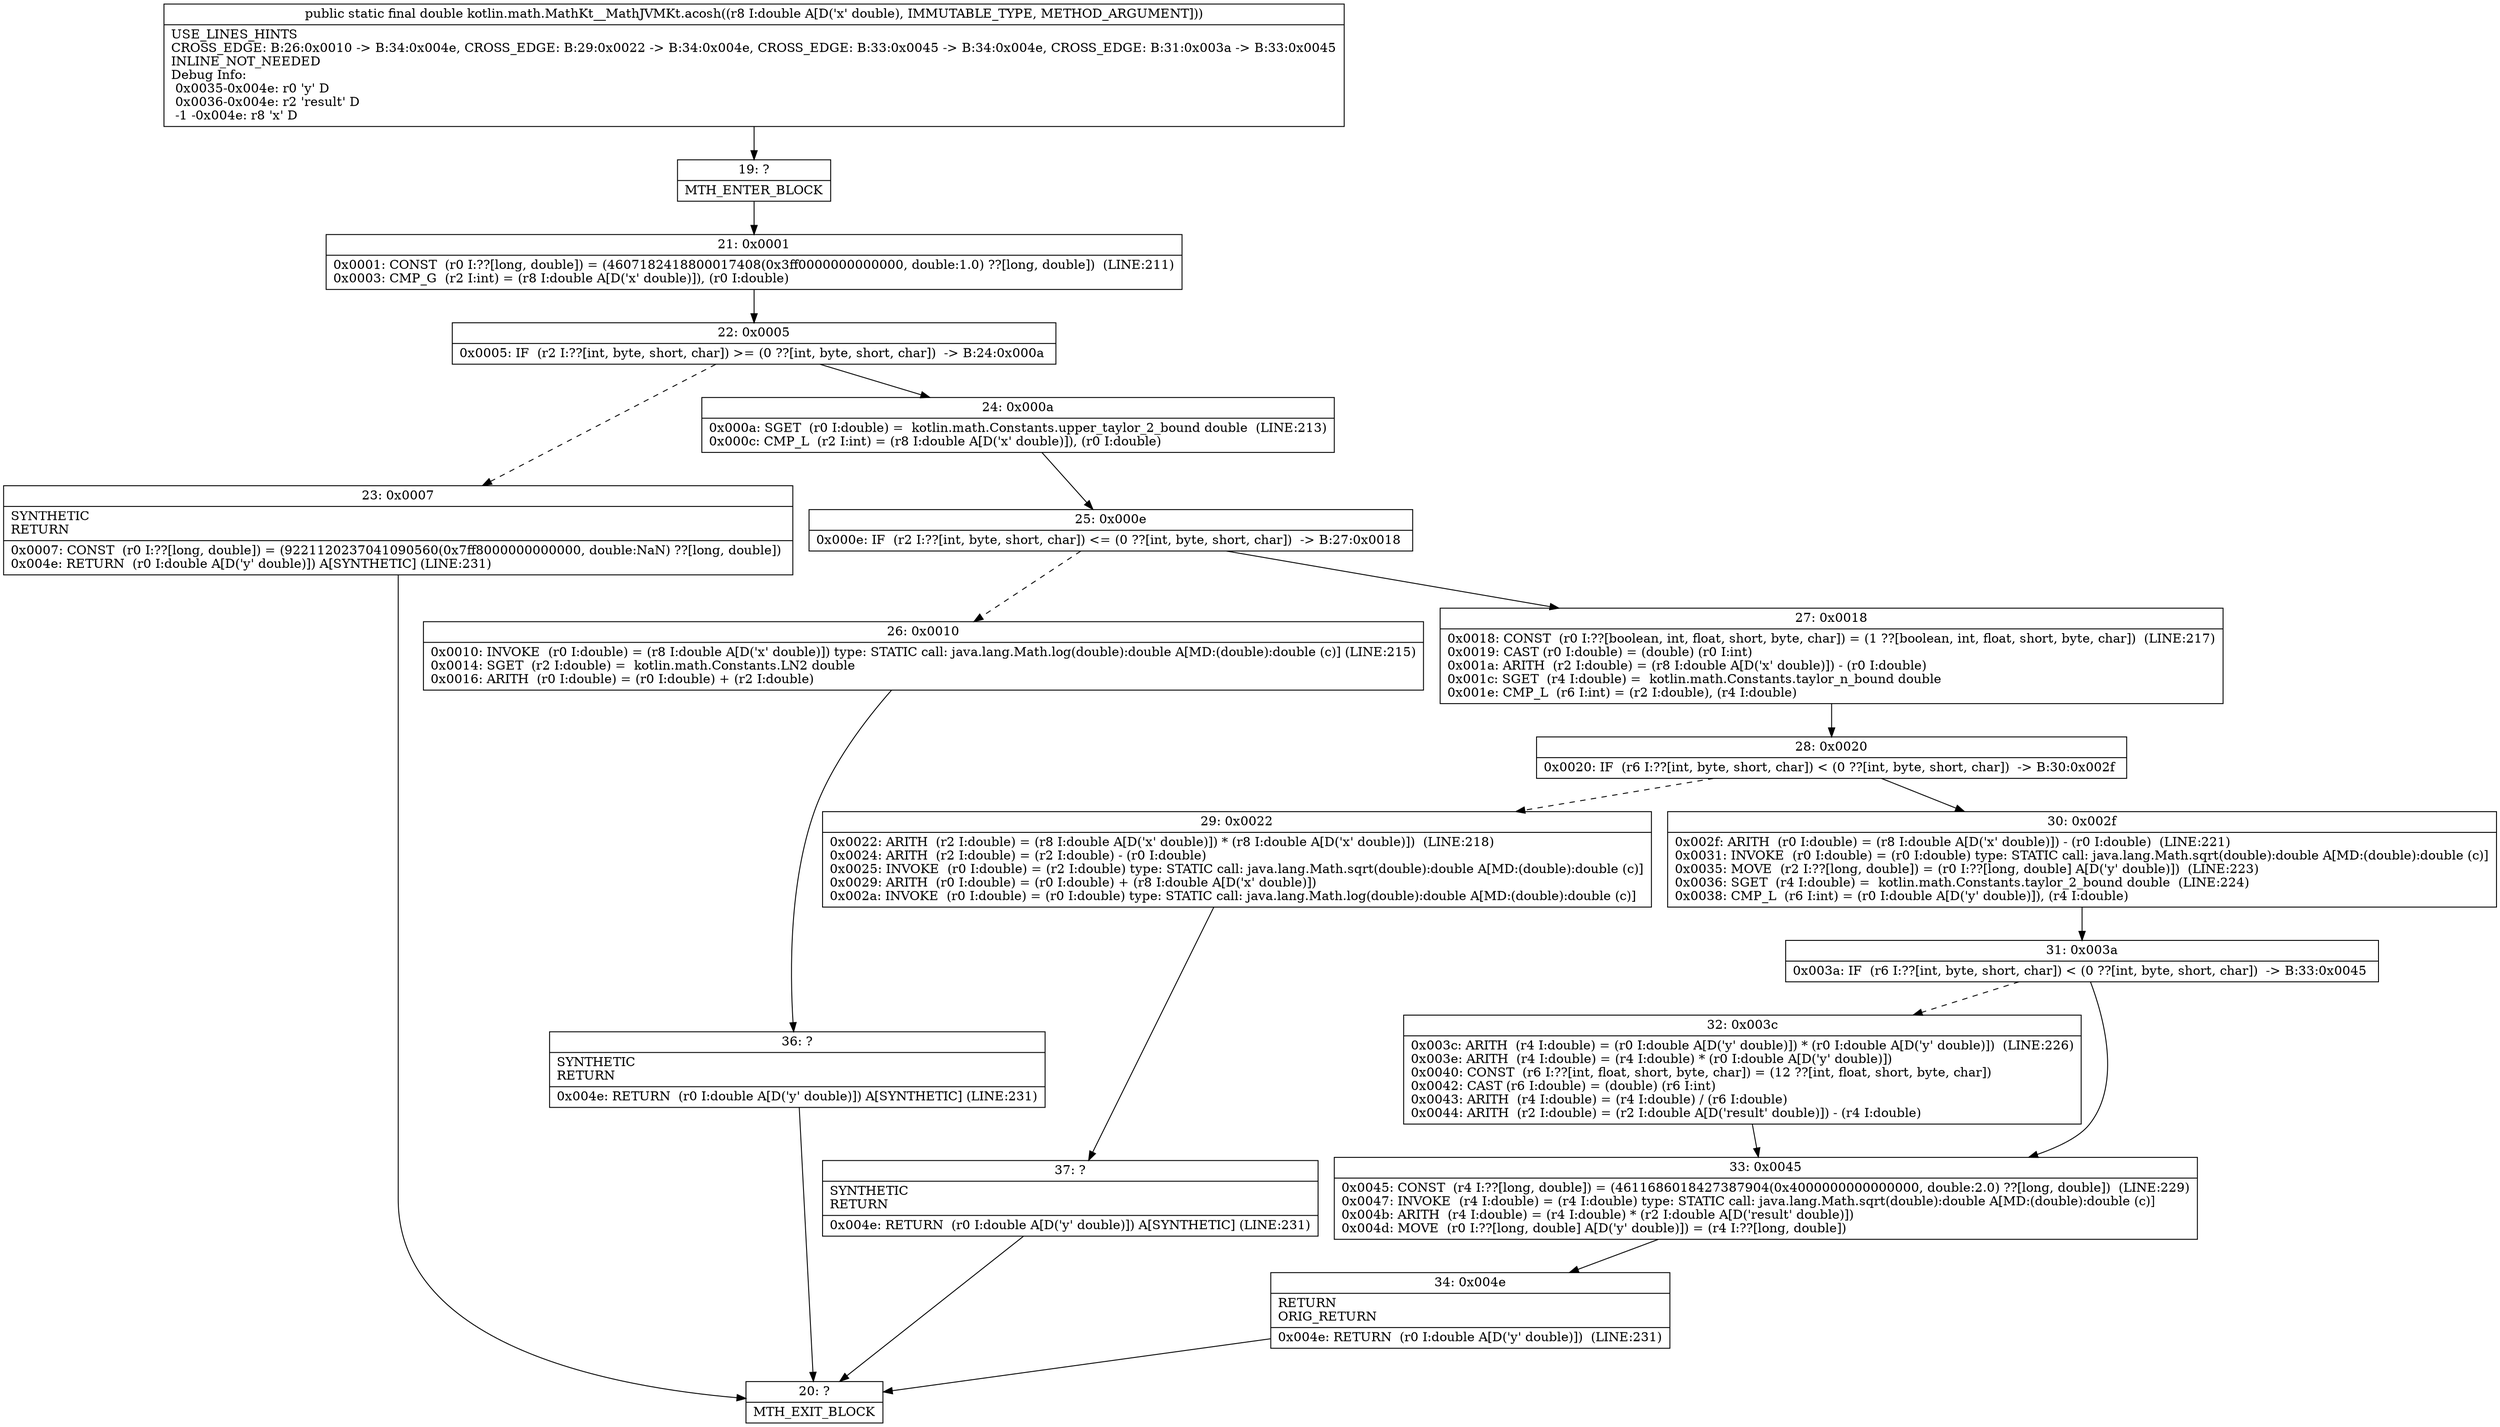 digraph "CFG forkotlin.math.MathKt__MathJVMKt.acosh(D)D" {
Node_19 [shape=record,label="{19\:\ ?|MTH_ENTER_BLOCK\l}"];
Node_21 [shape=record,label="{21\:\ 0x0001|0x0001: CONST  (r0 I:??[long, double]) = (4607182418800017408(0x3ff0000000000000, double:1.0) ??[long, double])  (LINE:211)\l0x0003: CMP_G  (r2 I:int) = (r8 I:double A[D('x' double)]), (r0 I:double) \l}"];
Node_22 [shape=record,label="{22\:\ 0x0005|0x0005: IF  (r2 I:??[int, byte, short, char]) \>= (0 ??[int, byte, short, char])  \-\> B:24:0x000a \l}"];
Node_23 [shape=record,label="{23\:\ 0x0007|SYNTHETIC\lRETURN\l|0x0007: CONST  (r0 I:??[long, double]) = (9221120237041090560(0x7ff8000000000000, double:NaN) ??[long, double]) \l0x004e: RETURN  (r0 I:double A[D('y' double)]) A[SYNTHETIC] (LINE:231)\l}"];
Node_20 [shape=record,label="{20\:\ ?|MTH_EXIT_BLOCK\l}"];
Node_24 [shape=record,label="{24\:\ 0x000a|0x000a: SGET  (r0 I:double) =  kotlin.math.Constants.upper_taylor_2_bound double  (LINE:213)\l0x000c: CMP_L  (r2 I:int) = (r8 I:double A[D('x' double)]), (r0 I:double) \l}"];
Node_25 [shape=record,label="{25\:\ 0x000e|0x000e: IF  (r2 I:??[int, byte, short, char]) \<= (0 ??[int, byte, short, char])  \-\> B:27:0x0018 \l}"];
Node_26 [shape=record,label="{26\:\ 0x0010|0x0010: INVOKE  (r0 I:double) = (r8 I:double A[D('x' double)]) type: STATIC call: java.lang.Math.log(double):double A[MD:(double):double (c)] (LINE:215)\l0x0014: SGET  (r2 I:double) =  kotlin.math.Constants.LN2 double \l0x0016: ARITH  (r0 I:double) = (r0 I:double) + (r2 I:double) \l}"];
Node_36 [shape=record,label="{36\:\ ?|SYNTHETIC\lRETURN\l|0x004e: RETURN  (r0 I:double A[D('y' double)]) A[SYNTHETIC] (LINE:231)\l}"];
Node_27 [shape=record,label="{27\:\ 0x0018|0x0018: CONST  (r0 I:??[boolean, int, float, short, byte, char]) = (1 ??[boolean, int, float, short, byte, char])  (LINE:217)\l0x0019: CAST (r0 I:double) = (double) (r0 I:int) \l0x001a: ARITH  (r2 I:double) = (r8 I:double A[D('x' double)]) \- (r0 I:double) \l0x001c: SGET  (r4 I:double) =  kotlin.math.Constants.taylor_n_bound double \l0x001e: CMP_L  (r6 I:int) = (r2 I:double), (r4 I:double) \l}"];
Node_28 [shape=record,label="{28\:\ 0x0020|0x0020: IF  (r6 I:??[int, byte, short, char]) \< (0 ??[int, byte, short, char])  \-\> B:30:0x002f \l}"];
Node_29 [shape=record,label="{29\:\ 0x0022|0x0022: ARITH  (r2 I:double) = (r8 I:double A[D('x' double)]) * (r8 I:double A[D('x' double)])  (LINE:218)\l0x0024: ARITH  (r2 I:double) = (r2 I:double) \- (r0 I:double) \l0x0025: INVOKE  (r0 I:double) = (r2 I:double) type: STATIC call: java.lang.Math.sqrt(double):double A[MD:(double):double (c)]\l0x0029: ARITH  (r0 I:double) = (r0 I:double) + (r8 I:double A[D('x' double)]) \l0x002a: INVOKE  (r0 I:double) = (r0 I:double) type: STATIC call: java.lang.Math.log(double):double A[MD:(double):double (c)]\l}"];
Node_37 [shape=record,label="{37\:\ ?|SYNTHETIC\lRETURN\l|0x004e: RETURN  (r0 I:double A[D('y' double)]) A[SYNTHETIC] (LINE:231)\l}"];
Node_30 [shape=record,label="{30\:\ 0x002f|0x002f: ARITH  (r0 I:double) = (r8 I:double A[D('x' double)]) \- (r0 I:double)  (LINE:221)\l0x0031: INVOKE  (r0 I:double) = (r0 I:double) type: STATIC call: java.lang.Math.sqrt(double):double A[MD:(double):double (c)]\l0x0035: MOVE  (r2 I:??[long, double]) = (r0 I:??[long, double] A[D('y' double)])  (LINE:223)\l0x0036: SGET  (r4 I:double) =  kotlin.math.Constants.taylor_2_bound double  (LINE:224)\l0x0038: CMP_L  (r6 I:int) = (r0 I:double A[D('y' double)]), (r4 I:double) \l}"];
Node_31 [shape=record,label="{31\:\ 0x003a|0x003a: IF  (r6 I:??[int, byte, short, char]) \< (0 ??[int, byte, short, char])  \-\> B:33:0x0045 \l}"];
Node_32 [shape=record,label="{32\:\ 0x003c|0x003c: ARITH  (r4 I:double) = (r0 I:double A[D('y' double)]) * (r0 I:double A[D('y' double)])  (LINE:226)\l0x003e: ARITH  (r4 I:double) = (r4 I:double) * (r0 I:double A[D('y' double)]) \l0x0040: CONST  (r6 I:??[int, float, short, byte, char]) = (12 ??[int, float, short, byte, char]) \l0x0042: CAST (r6 I:double) = (double) (r6 I:int) \l0x0043: ARITH  (r4 I:double) = (r4 I:double) \/ (r6 I:double) \l0x0044: ARITH  (r2 I:double) = (r2 I:double A[D('result' double)]) \- (r4 I:double) \l}"];
Node_33 [shape=record,label="{33\:\ 0x0045|0x0045: CONST  (r4 I:??[long, double]) = (4611686018427387904(0x4000000000000000, double:2.0) ??[long, double])  (LINE:229)\l0x0047: INVOKE  (r4 I:double) = (r4 I:double) type: STATIC call: java.lang.Math.sqrt(double):double A[MD:(double):double (c)]\l0x004b: ARITH  (r4 I:double) = (r4 I:double) * (r2 I:double A[D('result' double)]) \l0x004d: MOVE  (r0 I:??[long, double] A[D('y' double)]) = (r4 I:??[long, double]) \l}"];
Node_34 [shape=record,label="{34\:\ 0x004e|RETURN\lORIG_RETURN\l|0x004e: RETURN  (r0 I:double A[D('y' double)])  (LINE:231)\l}"];
MethodNode[shape=record,label="{public static final double kotlin.math.MathKt__MathJVMKt.acosh((r8 I:double A[D('x' double), IMMUTABLE_TYPE, METHOD_ARGUMENT]))  | USE_LINES_HINTS\lCROSS_EDGE: B:26:0x0010 \-\> B:34:0x004e, CROSS_EDGE: B:29:0x0022 \-\> B:34:0x004e, CROSS_EDGE: B:33:0x0045 \-\> B:34:0x004e, CROSS_EDGE: B:31:0x003a \-\> B:33:0x0045\lINLINE_NOT_NEEDED\lDebug Info:\l  0x0035\-0x004e: r0 'y' D\l  0x0036\-0x004e: r2 'result' D\l  \-1 \-0x004e: r8 'x' D\l}"];
MethodNode -> Node_19;Node_19 -> Node_21;
Node_21 -> Node_22;
Node_22 -> Node_23[style=dashed];
Node_22 -> Node_24;
Node_23 -> Node_20;
Node_24 -> Node_25;
Node_25 -> Node_26[style=dashed];
Node_25 -> Node_27;
Node_26 -> Node_36;
Node_36 -> Node_20;
Node_27 -> Node_28;
Node_28 -> Node_29[style=dashed];
Node_28 -> Node_30;
Node_29 -> Node_37;
Node_37 -> Node_20;
Node_30 -> Node_31;
Node_31 -> Node_32[style=dashed];
Node_31 -> Node_33;
Node_32 -> Node_33;
Node_33 -> Node_34;
Node_34 -> Node_20;
}

